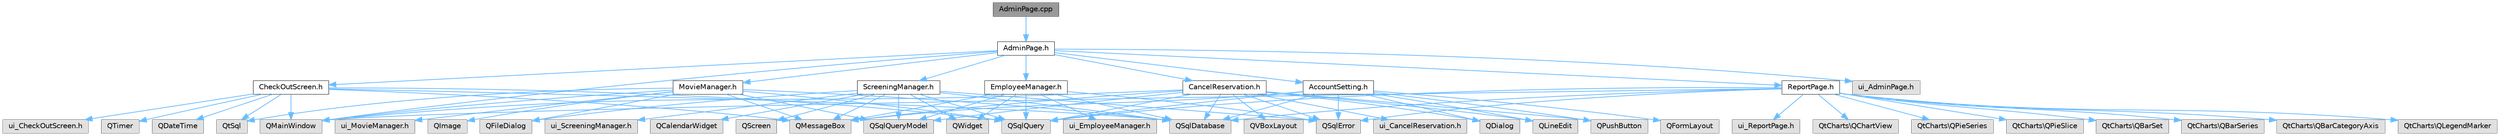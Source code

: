 digraph "AdminPage.cpp"
{
 // LATEX_PDF_SIZE
  bgcolor="transparent";
  edge [fontname=Helvetica,fontsize=10,labelfontname=Helvetica,labelfontsize=10];
  node [fontname=Helvetica,fontsize=10,shape=box,height=0.2,width=0.4];
  Node1 [id="Node000001",label="AdminPage.cpp",height=0.2,width=0.4,color="gray40", fillcolor="grey60", style="filled", fontcolor="black",tooltip="This file contains the implementation of the functions to manage the admin page."];
  Node1 -> Node2 [id="edge1_Node000001_Node000002",color="steelblue1",style="solid",tooltip=" "];
  Node2 [id="Node000002",label="AdminPage.h",height=0.2,width=0.4,color="grey40", fillcolor="white", style="filled",URL="$_admin_page_8h_source.html",tooltip=" "];
  Node2 -> Node3 [id="edge2_Node000002_Node000003",color="steelblue1",style="solid",tooltip=" "];
  Node3 [id="Node000003",label="QMainWindow",height=0.2,width=0.4,color="grey60", fillcolor="#E0E0E0", style="filled",tooltip=" "];
  Node2 -> Node4 [id="edge3_Node000002_Node000004",color="steelblue1",style="solid",tooltip=" "];
  Node4 [id="Node000004",label="CheckOutScreen.h",height=0.2,width=0.4,color="grey40", fillcolor="white", style="filled",URL="$_check_out_screen_8h_source.html",tooltip=" "];
  Node4 -> Node3 [id="edge4_Node000004_Node000003",color="steelblue1",style="solid",tooltip=" "];
  Node4 -> Node5 [id="edge5_Node000004_Node000005",color="steelblue1",style="solid",tooltip=" "];
  Node5 [id="Node000005",label="ui_CheckOutScreen.h",height=0.2,width=0.4,color="grey60", fillcolor="#E0E0E0", style="filled",tooltip=" "];
  Node4 -> Node6 [id="edge6_Node000004_Node000006",color="steelblue1",style="solid",tooltip=" "];
  Node6 [id="Node000006",label="QTimer",height=0.2,width=0.4,color="grey60", fillcolor="#E0E0E0", style="filled",tooltip=" "];
  Node4 -> Node7 [id="edge7_Node000004_Node000007",color="steelblue1",style="solid",tooltip=" "];
  Node7 [id="Node000007",label="QDateTime",height=0.2,width=0.4,color="grey60", fillcolor="#E0E0E0", style="filled",tooltip=" "];
  Node4 -> Node8 [id="edge8_Node000004_Node000008",color="steelblue1",style="solid",tooltip=" "];
  Node8 [id="Node000008",label="QMessageBox",height=0.2,width=0.4,color="grey60", fillcolor="#E0E0E0", style="filled",tooltip=" "];
  Node4 -> Node9 [id="edge9_Node000004_Node000009",color="steelblue1",style="solid",tooltip=" "];
  Node9 [id="Node000009",label="QtSql",height=0.2,width=0.4,color="grey60", fillcolor="#E0E0E0", style="filled",tooltip=" "];
  Node4 -> Node10 [id="edge10_Node000004_Node000010",color="steelblue1",style="solid",tooltip=" "];
  Node10 [id="Node000010",label="QSqlDatabase",height=0.2,width=0.4,color="grey60", fillcolor="#E0E0E0", style="filled",tooltip=" "];
  Node4 -> Node11 [id="edge11_Node000004_Node000011",color="steelblue1",style="solid",tooltip=" "];
  Node11 [id="Node000011",label="QSqlQuery",height=0.2,width=0.4,color="grey60", fillcolor="#E0E0E0", style="filled",tooltip=" "];
  Node2 -> Node12 [id="edge12_Node000002_Node000012",color="steelblue1",style="solid",tooltip=" "];
  Node12 [id="Node000012",label="MovieManager.h",height=0.2,width=0.4,color="grey40", fillcolor="white", style="filled",URL="$_movie_manager_8h_source.html",tooltip=" "];
  Node12 -> Node3 [id="edge13_Node000012_Node000003",color="steelblue1",style="solid",tooltip=" "];
  Node12 -> Node13 [id="edge14_Node000012_Node000013",color="steelblue1",style="solid",tooltip=" "];
  Node13 [id="Node000013",label="ui_MovieManager.h",height=0.2,width=0.4,color="grey60", fillcolor="#E0E0E0", style="filled",tooltip=" "];
  Node12 -> Node9 [id="edge15_Node000012_Node000009",color="steelblue1",style="solid",tooltip=" "];
  Node12 -> Node10 [id="edge16_Node000012_Node000010",color="steelblue1",style="solid",tooltip=" "];
  Node12 -> Node11 [id="edge17_Node000012_Node000011",color="steelblue1",style="solid",tooltip=" "];
  Node12 -> Node14 [id="edge18_Node000012_Node000014",color="steelblue1",style="solid",tooltip=" "];
  Node14 [id="Node000014",label="QSqlQueryModel",height=0.2,width=0.4,color="grey60", fillcolor="#E0E0E0", style="filled",tooltip=" "];
  Node12 -> Node8 [id="edge19_Node000012_Node000008",color="steelblue1",style="solid",tooltip=" "];
  Node12 -> Node15 [id="edge20_Node000012_Node000015",color="steelblue1",style="solid",tooltip=" "];
  Node15 [id="Node000015",label="QFileDialog",height=0.2,width=0.4,color="grey60", fillcolor="#E0E0E0", style="filled",tooltip=" "];
  Node12 -> Node16 [id="edge21_Node000012_Node000016",color="steelblue1",style="solid",tooltip=" "];
  Node16 [id="Node000016",label="QImage",height=0.2,width=0.4,color="grey60", fillcolor="#E0E0E0", style="filled",tooltip=" "];
  Node2 -> Node17 [id="edge22_Node000002_Node000017",color="steelblue1",style="solid",tooltip=" "];
  Node17 [id="Node000017",label="ScreeningManager.h",height=0.2,width=0.4,color="grey40", fillcolor="white", style="filled",URL="$_screening_manager_8h_source.html",tooltip=" "];
  Node17 -> Node18 [id="edge23_Node000017_Node000018",color="steelblue1",style="solid",tooltip=" "];
  Node18 [id="Node000018",label="QWidget",height=0.2,width=0.4,color="grey60", fillcolor="#E0E0E0", style="filled",tooltip=" "];
  Node17 -> Node19 [id="edge24_Node000017_Node000019",color="steelblue1",style="solid",tooltip=" "];
  Node19 [id="Node000019",label="ui_ScreeningManager.h",height=0.2,width=0.4,color="grey60", fillcolor="#E0E0E0", style="filled",tooltip=" "];
  Node17 -> Node10 [id="edge25_Node000017_Node000010",color="steelblue1",style="solid",tooltip=" "];
  Node17 -> Node11 [id="edge26_Node000017_Node000011",color="steelblue1",style="solid",tooltip=" "];
  Node17 -> Node20 [id="edge27_Node000017_Node000020",color="steelblue1",style="solid",tooltip=" "];
  Node20 [id="Node000020",label="QSqlError",height=0.2,width=0.4,color="grey60", fillcolor="#E0E0E0", style="filled",tooltip=" "];
  Node17 -> Node8 [id="edge28_Node000017_Node000008",color="steelblue1",style="solid",tooltip=" "];
  Node17 -> Node14 [id="edge29_Node000017_Node000014",color="steelblue1",style="solid",tooltip=" "];
  Node17 -> Node15 [id="edge30_Node000017_Node000015",color="steelblue1",style="solid",tooltip=" "];
  Node17 -> Node21 [id="edge31_Node000017_Node000021",color="steelblue1",style="solid",tooltip=" "];
  Node21 [id="Node000021",label="QCalendarWidget",height=0.2,width=0.4,color="grey60", fillcolor="#E0E0E0", style="filled",tooltip=" "];
  Node17 -> Node22 [id="edge32_Node000017_Node000022",color="steelblue1",style="solid",tooltip=" "];
  Node22 [id="Node000022",label="QScreen",height=0.2,width=0.4,color="grey60", fillcolor="#E0E0E0", style="filled",tooltip=" "];
  Node2 -> Node23 [id="edge33_Node000002_Node000023",color="steelblue1",style="solid",tooltip=" "];
  Node23 [id="Node000023",label="CancelReservation.h",height=0.2,width=0.4,color="grey40", fillcolor="white", style="filled",URL="$_cancel_reservation_8h_source.html",tooltip=" "];
  Node23 -> Node3 [id="edge34_Node000023_Node000003",color="steelblue1",style="solid",tooltip=" "];
  Node23 -> Node24 [id="edge35_Node000023_Node000024",color="steelblue1",style="solid",tooltip=" "];
  Node24 [id="Node000024",label="ui_CancelReservation.h",height=0.2,width=0.4,color="grey60", fillcolor="#E0E0E0", style="filled",tooltip=" "];
  Node23 -> Node10 [id="edge36_Node000023_Node000010",color="steelblue1",style="solid",tooltip=" "];
  Node23 -> Node11 [id="edge37_Node000023_Node000011",color="steelblue1",style="solid",tooltip=" "];
  Node23 -> Node20 [id="edge38_Node000023_Node000020",color="steelblue1",style="solid",tooltip=" "];
  Node23 -> Node8 [id="edge39_Node000023_Node000008",color="steelblue1",style="solid",tooltip=" "];
  Node23 -> Node14 [id="edge40_Node000023_Node000014",color="steelblue1",style="solid",tooltip=" "];
  Node23 -> Node25 [id="edge41_Node000023_Node000025",color="steelblue1",style="solid",tooltip=" "];
  Node25 [id="Node000025",label="QDialog",height=0.2,width=0.4,color="grey60", fillcolor="#E0E0E0", style="filled",tooltip=" "];
  Node23 -> Node26 [id="edge42_Node000023_Node000026",color="steelblue1",style="solid",tooltip=" "];
  Node26 [id="Node000026",label="QVBoxLayout",height=0.2,width=0.4,color="grey60", fillcolor="#E0E0E0", style="filled",tooltip=" "];
  Node23 -> Node27 [id="edge43_Node000023_Node000027",color="steelblue1",style="solid",tooltip=" "];
  Node27 [id="Node000027",label="QLineEdit",height=0.2,width=0.4,color="grey60", fillcolor="#E0E0E0", style="filled",tooltip=" "];
  Node23 -> Node28 [id="edge44_Node000023_Node000028",color="steelblue1",style="solid",tooltip=" "];
  Node28 [id="Node000028",label="QPushButton",height=0.2,width=0.4,color="grey60", fillcolor="#E0E0E0", style="filled",tooltip=" "];
  Node2 -> Node29 [id="edge45_Node000002_Node000029",color="steelblue1",style="solid",tooltip=" "];
  Node29 [id="Node000029",label="AccountSetting.h",height=0.2,width=0.4,color="grey40", fillcolor="white", style="filled",URL="$_account_setting_8h_source.html",tooltip=" "];
  Node29 -> Node25 [id="edge46_Node000029_Node000025",color="steelblue1",style="solid",tooltip=" "];
  Node29 -> Node10 [id="edge47_Node000029_Node000010",color="steelblue1",style="solid",tooltip=" "];
  Node29 -> Node11 [id="edge48_Node000029_Node000011",color="steelblue1",style="solid",tooltip=" "];
  Node29 -> Node20 [id="edge49_Node000029_Node000020",color="steelblue1",style="solid",tooltip=" "];
  Node29 -> Node8 [id="edge50_Node000029_Node000008",color="steelblue1",style="solid",tooltip=" "];
  Node29 -> Node30 [id="edge51_Node000029_Node000030",color="steelblue1",style="solid",tooltip=" "];
  Node30 [id="Node000030",label="QFormLayout",height=0.2,width=0.4,color="grey60", fillcolor="#E0E0E0", style="filled",tooltip=" "];
  Node29 -> Node27 [id="edge52_Node000029_Node000027",color="steelblue1",style="solid",tooltip=" "];
  Node29 -> Node28 [id="edge53_Node000029_Node000028",color="steelblue1",style="solid",tooltip=" "];
  Node2 -> Node31 [id="edge54_Node000002_Node000031",color="steelblue1",style="solid",tooltip=" "];
  Node31 [id="Node000031",label="ReportPage.h",height=0.2,width=0.4,color="grey40", fillcolor="white", style="filled",URL="$_report_page_8h_source.html",tooltip=" "];
  Node31 -> Node3 [id="edge55_Node000031_Node000003",color="steelblue1",style="solid",tooltip=" "];
  Node31 -> Node32 [id="edge56_Node000031_Node000032",color="steelblue1",style="solid",tooltip=" "];
  Node32 [id="Node000032",label="ui_ReportPage.h",height=0.2,width=0.4,color="grey60", fillcolor="#E0E0E0", style="filled",tooltip=" "];
  Node31 -> Node10 [id="edge57_Node000031_Node000010",color="steelblue1",style="solid",tooltip=" "];
  Node31 -> Node11 [id="edge58_Node000031_Node000011",color="steelblue1",style="solid",tooltip=" "];
  Node31 -> Node20 [id="edge59_Node000031_Node000020",color="steelblue1",style="solid",tooltip=" "];
  Node31 -> Node33 [id="edge60_Node000031_Node000033",color="steelblue1",style="solid",tooltip=" "];
  Node33 [id="Node000033",label="QtCharts\\QChartView",height=0.2,width=0.4,color="grey60", fillcolor="#E0E0E0", style="filled",tooltip=" "];
  Node31 -> Node34 [id="edge61_Node000031_Node000034",color="steelblue1",style="solid",tooltip=" "];
  Node34 [id="Node000034",label="QtCharts\\QPieSeries",height=0.2,width=0.4,color="grey60", fillcolor="#E0E0E0", style="filled",tooltip=" "];
  Node31 -> Node35 [id="edge62_Node000031_Node000035",color="steelblue1",style="solid",tooltip=" "];
  Node35 [id="Node000035",label="QtCharts\\QPieSlice",height=0.2,width=0.4,color="grey60", fillcolor="#E0E0E0", style="filled",tooltip=" "];
  Node31 -> Node36 [id="edge63_Node000031_Node000036",color="steelblue1",style="solid",tooltip=" "];
  Node36 [id="Node000036",label="QtCharts\\QBarSet",height=0.2,width=0.4,color="grey60", fillcolor="#E0E0E0", style="filled",tooltip=" "];
  Node31 -> Node37 [id="edge64_Node000031_Node000037",color="steelblue1",style="solid",tooltip=" "];
  Node37 [id="Node000037",label="QtCharts\\QBarSeries",height=0.2,width=0.4,color="grey60", fillcolor="#E0E0E0", style="filled",tooltip=" "];
  Node31 -> Node38 [id="edge65_Node000031_Node000038",color="steelblue1",style="solid",tooltip=" "];
  Node38 [id="Node000038",label="QtCharts\\QBarCategoryAxis",height=0.2,width=0.4,color="grey60", fillcolor="#E0E0E0", style="filled",tooltip=" "];
  Node31 -> Node39 [id="edge66_Node000031_Node000039",color="steelblue1",style="solid",tooltip=" "];
  Node39 [id="Node000039",label="QtCharts\\QLegendMarker",height=0.2,width=0.4,color="grey60", fillcolor="#E0E0E0", style="filled",tooltip=" "];
  Node2 -> Node40 [id="edge67_Node000002_Node000040",color="steelblue1",style="solid",tooltip=" "];
  Node40 [id="Node000040",label="EmployeeManager.h",height=0.2,width=0.4,color="grey40", fillcolor="white", style="filled",URL="$_employee_manager_8h_source.html",tooltip=" "];
  Node40 -> Node18 [id="edge68_Node000040_Node000018",color="steelblue1",style="solid",tooltip=" "];
  Node40 -> Node41 [id="edge69_Node000040_Node000041",color="steelblue1",style="solid",tooltip=" "];
  Node41 [id="Node000041",label="ui_EmployeeManager.h",height=0.2,width=0.4,color="grey60", fillcolor="#E0E0E0", style="filled",tooltip=" "];
  Node40 -> Node10 [id="edge70_Node000040_Node000010",color="steelblue1",style="solid",tooltip=" "];
  Node40 -> Node11 [id="edge71_Node000040_Node000011",color="steelblue1",style="solid",tooltip=" "];
  Node40 -> Node20 [id="edge72_Node000040_Node000020",color="steelblue1",style="solid",tooltip=" "];
  Node40 -> Node14 [id="edge73_Node000040_Node000014",color="steelblue1",style="solid",tooltip=" "];
  Node40 -> Node8 [id="edge74_Node000040_Node000008",color="steelblue1",style="solid",tooltip=" "];
  Node2 -> Node42 [id="edge75_Node000002_Node000042",color="steelblue1",style="solid",tooltip=" "];
  Node42 [id="Node000042",label="ui_AdminPage.h",height=0.2,width=0.4,color="grey60", fillcolor="#E0E0E0", style="filled",tooltip=" "];
}

